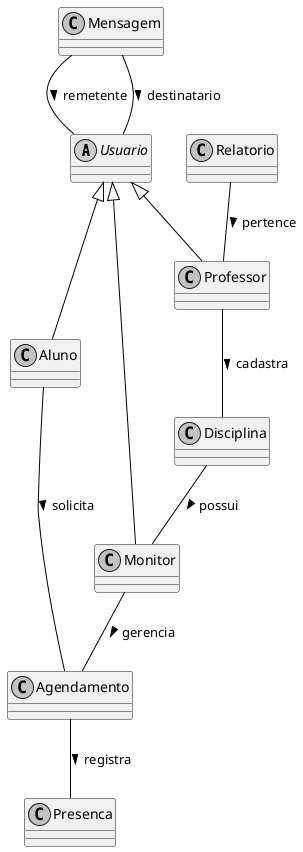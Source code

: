 @startuml
skinparam monochrome true
skinparam ArrowColor #000000
skinparam NodeFontSize 14

' Classe abstrata base para os usuários do sistema
abstract class Usuario {
  
}

' Subclasses específicas de usuários
class Aluno {

}

class Monitor {

}

class Professor {
 
}

' Classes principais do domínio
class Disciplina {

}

class Agendamento {

}

class Presenca {

}

class Mensagem {

}

class Relatorio {

}

' Herança
Usuario <|-- Aluno
Usuario <|-- Monitor
Usuario <|-- Professor

' Relacionamentos
Aluno -- Agendamento : solicita >
Monitor  --  Agendamento : gerencia >
Agendamento  --  Presenca : registra >
Professor  --  Disciplina : cadastra >
Disciplina  --  Monitor : possui >
Mensagem  --  Usuario : remetente >
Mensagem -- Usuario : destinatario >
Relatorio  --  Professor : pertence >
@enduml